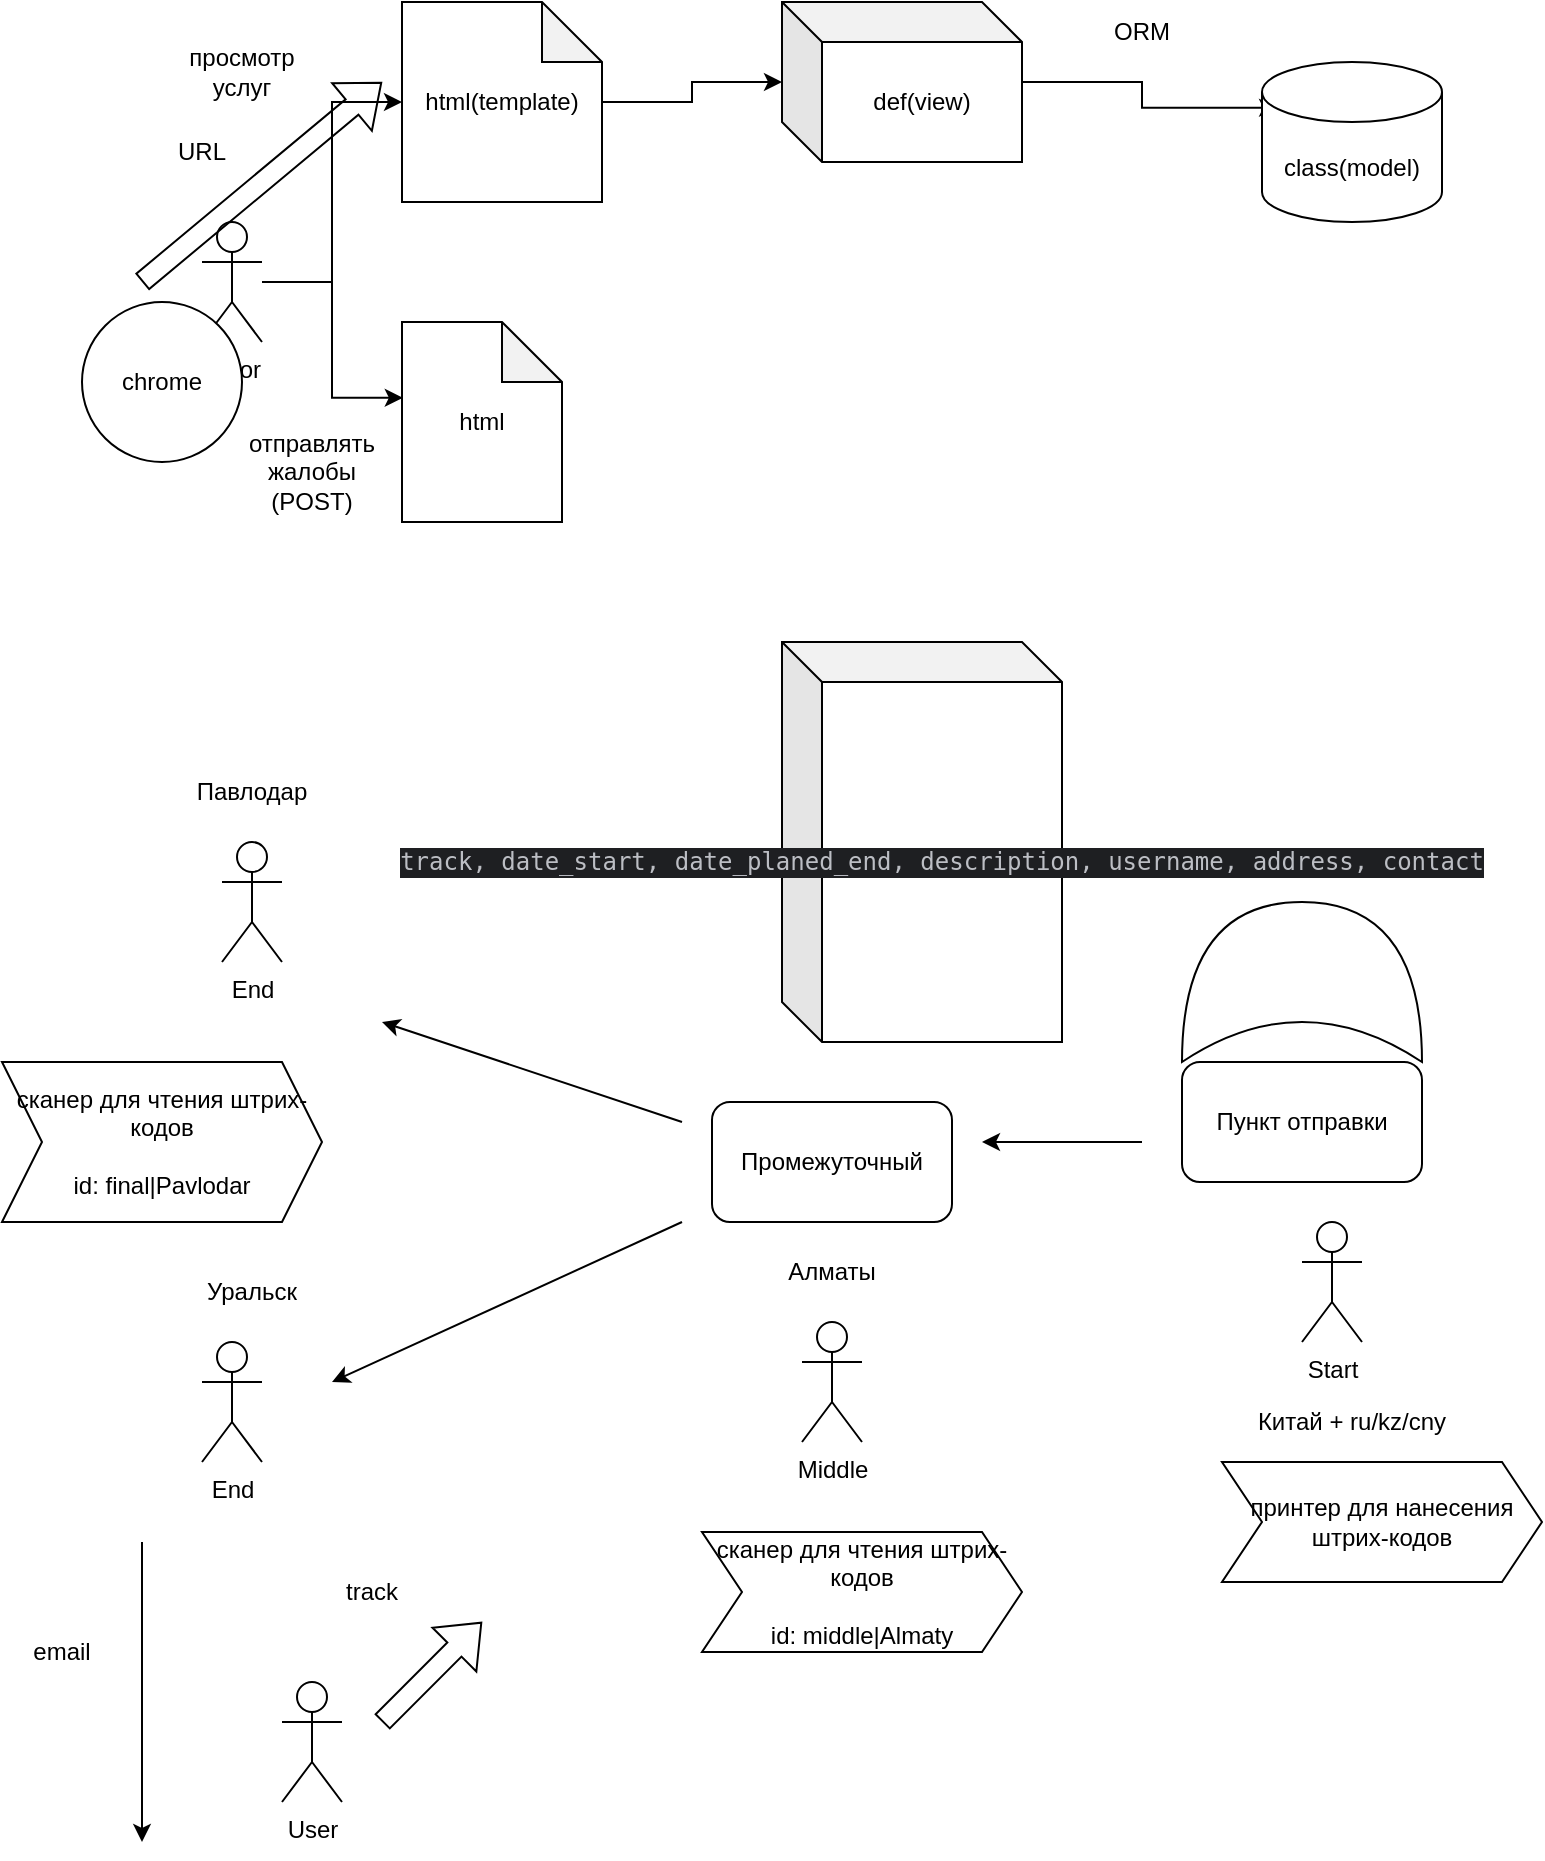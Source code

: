 <mxfile version="21.6.8" type="device">
  <diagram name="Page-1" id="SHPYpJt6w-cRJXV2Z5jG">
    <mxGraphModel dx="1077" dy="594" grid="1" gridSize="10" guides="1" tooltips="1" connect="1" arrows="1" fold="1" page="1" pageScale="1" pageWidth="850" pageHeight="1100" math="0" shadow="0">
      <root>
        <mxCell id="0" />
        <mxCell id="1" parent="0" />
        <mxCell id="NV1-Wkj-HJB_ejk9U_Qw-3" style="edgeStyle=orthogonalEdgeStyle;rounded=0;orthogonalLoop=1;jettySize=auto;html=1;entryX=0;entryY=0.5;entryDx=0;entryDy=0;entryPerimeter=0;" parent="1" source="NV1-Wkj-HJB_ejk9U_Qw-1" target="NV1-Wkj-HJB_ejk9U_Qw-2" edge="1">
          <mxGeometry relative="1" as="geometry" />
        </mxCell>
        <mxCell id="NV1-Wkj-HJB_ejk9U_Qw-7" style="edgeStyle=orthogonalEdgeStyle;rounded=0;orthogonalLoop=1;jettySize=auto;html=1;entryX=0.005;entryY=0.379;entryDx=0;entryDy=0;entryPerimeter=0;" parent="1" source="NV1-Wkj-HJB_ejk9U_Qw-1" target="NV1-Wkj-HJB_ejk9U_Qw-6" edge="1">
          <mxGeometry relative="1" as="geometry" />
        </mxCell>
        <mxCell id="NV1-Wkj-HJB_ejk9U_Qw-1" value="Actor" style="shape=umlActor;verticalLabelPosition=bottom;verticalAlign=top;html=1;outlineConnect=0;" parent="1" vertex="1">
          <mxGeometry x="110" y="280" width="30" height="60" as="geometry" />
        </mxCell>
        <mxCell id="NV1-Wkj-HJB_ejk9U_Qw-9" style="edgeStyle=orthogonalEdgeStyle;rounded=0;orthogonalLoop=1;jettySize=auto;html=1;" parent="1" source="NV1-Wkj-HJB_ejk9U_Qw-2" target="NV1-Wkj-HJB_ejk9U_Qw-8" edge="1">
          <mxGeometry relative="1" as="geometry" />
        </mxCell>
        <mxCell id="NV1-Wkj-HJB_ejk9U_Qw-2" value="html(template)" style="shape=note;whiteSpace=wrap;html=1;backgroundOutline=1;darkOpacity=0.05;" parent="1" vertex="1">
          <mxGeometry x="210" y="170" width="100" height="100" as="geometry" />
        </mxCell>
        <mxCell id="NV1-Wkj-HJB_ejk9U_Qw-4" value="просмотр услуг" style="text;html=1;strokeColor=none;fillColor=none;align=center;verticalAlign=middle;whiteSpace=wrap;rounded=0;" parent="1" vertex="1">
          <mxGeometry x="100" y="190" width="60" height="30" as="geometry" />
        </mxCell>
        <mxCell id="NV1-Wkj-HJB_ejk9U_Qw-5" value="отправлять жалобы (POST)" style="text;html=1;strokeColor=none;fillColor=none;align=center;verticalAlign=middle;whiteSpace=wrap;rounded=0;" parent="1" vertex="1">
          <mxGeometry x="130" y="380" width="70" height="50" as="geometry" />
        </mxCell>
        <mxCell id="NV1-Wkj-HJB_ejk9U_Qw-6" value="html" style="shape=note;whiteSpace=wrap;html=1;backgroundOutline=1;darkOpacity=0.05;" parent="1" vertex="1">
          <mxGeometry x="210" y="330" width="80" height="100" as="geometry" />
        </mxCell>
        <mxCell id="NV1-Wkj-HJB_ejk9U_Qw-11" style="edgeStyle=orthogonalEdgeStyle;rounded=0;orthogonalLoop=1;jettySize=auto;html=1;entryX=0.084;entryY=0.286;entryDx=0;entryDy=0;entryPerimeter=0;" parent="1" source="NV1-Wkj-HJB_ejk9U_Qw-8" target="NV1-Wkj-HJB_ejk9U_Qw-10" edge="1">
          <mxGeometry relative="1" as="geometry" />
        </mxCell>
        <mxCell id="NV1-Wkj-HJB_ejk9U_Qw-8" value="def(view)" style="shape=cube;whiteSpace=wrap;html=1;boundedLbl=1;backgroundOutline=1;darkOpacity=0.05;darkOpacity2=0.1;" parent="1" vertex="1">
          <mxGeometry x="400" y="170" width="120" height="80" as="geometry" />
        </mxCell>
        <mxCell id="NV1-Wkj-HJB_ejk9U_Qw-10" value="class(model)" style="shape=cylinder3;whiteSpace=wrap;html=1;boundedLbl=1;backgroundOutline=1;size=15;" parent="1" vertex="1">
          <mxGeometry x="640" y="200" width="90" height="80" as="geometry" />
        </mxCell>
        <mxCell id="NV1-Wkj-HJB_ejk9U_Qw-12" value="ORM" style="text;html=1;strokeColor=none;fillColor=none;align=center;verticalAlign=middle;whiteSpace=wrap;rounded=0;" parent="1" vertex="1">
          <mxGeometry x="550" y="170" width="60" height="30" as="geometry" />
        </mxCell>
        <mxCell id="NV1-Wkj-HJB_ejk9U_Qw-13" value="chrome" style="ellipse;whiteSpace=wrap;html=1;aspect=fixed;" parent="1" vertex="1">
          <mxGeometry x="50" y="320" width="80" height="80" as="geometry" />
        </mxCell>
        <mxCell id="NV1-Wkj-HJB_ejk9U_Qw-14" value="" style="shape=flexArrow;endArrow=classic;html=1;rounded=0;" parent="1" edge="1">
          <mxGeometry width="50" height="50" relative="1" as="geometry">
            <mxPoint x="80" y="310" as="sourcePoint" />
            <mxPoint x="200" y="210" as="targetPoint" />
          </mxGeometry>
        </mxCell>
        <mxCell id="NV1-Wkj-HJB_ejk9U_Qw-15" value="URL" style="text;html=1;strokeColor=none;fillColor=none;align=center;verticalAlign=middle;whiteSpace=wrap;rounded=0;" parent="1" vertex="1">
          <mxGeometry x="80" y="230" width="60" height="30" as="geometry" />
        </mxCell>
        <mxCell id="wFCSqdACXlwlqVZ5YVNx-1" value="End" style="shape=umlActor;verticalLabelPosition=bottom;verticalAlign=top;html=1;outlineConnect=0;" vertex="1" parent="1">
          <mxGeometry x="110" y="840" width="30" height="60" as="geometry" />
        </mxCell>
        <mxCell id="wFCSqdACXlwlqVZ5YVNx-2" value="Start" style="shape=umlActor;verticalLabelPosition=bottom;verticalAlign=top;html=1;outlineConnect=0;" vertex="1" parent="1">
          <mxGeometry x="660" y="780" width="30" height="60" as="geometry" />
        </mxCell>
        <mxCell id="wFCSqdACXlwlqVZ5YVNx-3" value="Китай + ru/kz/cny" style="text;html=1;strokeColor=none;fillColor=none;align=center;verticalAlign=middle;whiteSpace=wrap;rounded=0;" vertex="1" parent="1">
          <mxGeometry x="630" y="860" width="110" height="40" as="geometry" />
        </mxCell>
        <mxCell id="wFCSqdACXlwlqVZ5YVNx-4" value="Пункт отправки" style="rounded=1;whiteSpace=wrap;html=1;" vertex="1" parent="1">
          <mxGeometry x="600" y="700" width="120" height="60" as="geometry" />
        </mxCell>
        <mxCell id="wFCSqdACXlwlqVZ5YVNx-5" value="" style="shape=xor;whiteSpace=wrap;html=1;rotation=-90;" vertex="1" parent="1">
          <mxGeometry x="620" y="600" width="80" height="120" as="geometry" />
        </mxCell>
        <mxCell id="wFCSqdACXlwlqVZ5YVNx-7" value="Промежуточный" style="rounded=1;whiteSpace=wrap;html=1;" vertex="1" parent="1">
          <mxGeometry x="365" y="720" width="120" height="60" as="geometry" />
        </mxCell>
        <mxCell id="wFCSqdACXlwlqVZ5YVNx-8" value="Алматы" style="text;html=1;strokeColor=none;fillColor=none;align=center;verticalAlign=middle;whiteSpace=wrap;rounded=0;" vertex="1" parent="1">
          <mxGeometry x="395" y="790" width="60" height="30" as="geometry" />
        </mxCell>
        <mxCell id="wFCSqdACXlwlqVZ5YVNx-9" value="End" style="shape=umlActor;verticalLabelPosition=bottom;verticalAlign=top;html=1;outlineConnect=0;" vertex="1" parent="1">
          <mxGeometry x="120" y="590" width="30" height="60" as="geometry" />
        </mxCell>
        <mxCell id="wFCSqdACXlwlqVZ5YVNx-10" value="Уральск" style="text;html=1;strokeColor=none;fillColor=none;align=center;verticalAlign=middle;whiteSpace=wrap;rounded=0;" vertex="1" parent="1">
          <mxGeometry x="105" y="800" width="60" height="30" as="geometry" />
        </mxCell>
        <mxCell id="wFCSqdACXlwlqVZ5YVNx-11" value="Павлодар" style="text;html=1;strokeColor=none;fillColor=none;align=center;verticalAlign=middle;whiteSpace=wrap;rounded=0;" vertex="1" parent="1">
          <mxGeometry x="105" y="550" width="60" height="30" as="geometry" />
        </mxCell>
        <mxCell id="wFCSqdACXlwlqVZ5YVNx-12" value="" style="endArrow=classic;html=1;rounded=0;" edge="1" parent="1">
          <mxGeometry width="50" height="50" relative="1" as="geometry">
            <mxPoint x="580" y="740" as="sourcePoint" />
            <mxPoint x="500" y="740" as="targetPoint" />
          </mxGeometry>
        </mxCell>
        <mxCell id="wFCSqdACXlwlqVZ5YVNx-13" value="" style="endArrow=classic;html=1;rounded=0;" edge="1" parent="1">
          <mxGeometry width="50" height="50" relative="1" as="geometry">
            <mxPoint x="350" y="730" as="sourcePoint" />
            <mxPoint x="200" y="680" as="targetPoint" />
          </mxGeometry>
        </mxCell>
        <mxCell id="wFCSqdACXlwlqVZ5YVNx-14" value="" style="endArrow=classic;html=1;rounded=0;" edge="1" parent="1">
          <mxGeometry width="50" height="50" relative="1" as="geometry">
            <mxPoint x="350" y="780" as="sourcePoint" />
            <mxPoint x="175" y="860" as="targetPoint" />
          </mxGeometry>
        </mxCell>
        <mxCell id="wFCSqdACXlwlqVZ5YVNx-15" value="Middle" style="shape=umlActor;verticalLabelPosition=bottom;verticalAlign=top;html=1;outlineConnect=0;" vertex="1" parent="1">
          <mxGeometry x="410" y="830" width="30" height="60" as="geometry" />
        </mxCell>
        <mxCell id="wFCSqdACXlwlqVZ5YVNx-16" value="User" style="shape=umlActor;verticalLabelPosition=bottom;verticalAlign=top;html=1;outlineConnect=0;" vertex="1" parent="1">
          <mxGeometry x="150" y="1010" width="30" height="60" as="geometry" />
        </mxCell>
        <mxCell id="wFCSqdACXlwlqVZ5YVNx-17" value="" style="shape=flexArrow;endArrow=classic;html=1;rounded=0;" edge="1" parent="1">
          <mxGeometry width="50" height="50" relative="1" as="geometry">
            <mxPoint x="200" y="1030" as="sourcePoint" />
            <mxPoint x="250" y="980" as="targetPoint" />
          </mxGeometry>
        </mxCell>
        <mxCell id="wFCSqdACXlwlqVZ5YVNx-18" value="track" style="text;html=1;strokeColor=none;fillColor=none;align=center;verticalAlign=middle;whiteSpace=wrap;rounded=0;" vertex="1" parent="1">
          <mxGeometry x="165" y="950" width="60" height="30" as="geometry" />
        </mxCell>
        <mxCell id="wFCSqdACXlwlqVZ5YVNx-19" value="" style="endArrow=classic;html=1;rounded=0;" edge="1" parent="1">
          <mxGeometry width="50" height="50" relative="1" as="geometry">
            <mxPoint x="80" y="940" as="sourcePoint" />
            <mxPoint x="80" y="1090" as="targetPoint" />
          </mxGeometry>
        </mxCell>
        <mxCell id="wFCSqdACXlwlqVZ5YVNx-20" value="email" style="text;html=1;strokeColor=none;fillColor=none;align=center;verticalAlign=middle;whiteSpace=wrap;rounded=0;" vertex="1" parent="1">
          <mxGeometry x="10" y="980" width="60" height="30" as="geometry" />
        </mxCell>
        <mxCell id="wFCSqdACXlwlqVZ5YVNx-21" value="&lt;div style=&quot;background-color:#1e1f22;color:#bcbec4&quot;&gt;&lt;pre style=&quot;font-family:&#39;JetBrains Mono&#39;,monospace;font-size:16,5pt;&quot;&gt;track, date_start, date_planed_end, description, username, address, contact&lt;/pre&gt;&lt;/div&gt;" style="shape=cube;whiteSpace=wrap;html=1;boundedLbl=1;backgroundOutline=1;darkOpacity=0.05;darkOpacity2=0.1;" vertex="1" parent="1">
          <mxGeometry x="400" y="490" width="140" height="200" as="geometry" />
        </mxCell>
        <mxCell id="wFCSqdACXlwlqVZ5YVNx-22" value="принтер для нанесения штрих-кодов" style="shape=step;perimeter=stepPerimeter;whiteSpace=wrap;html=1;fixedSize=1;" vertex="1" parent="1">
          <mxGeometry x="620" y="900" width="160" height="60" as="geometry" />
        </mxCell>
        <mxCell id="wFCSqdACXlwlqVZ5YVNx-23" value="сканер для чтения штрих-кодов&lt;br&gt;&lt;br&gt;id: middle|Almaty" style="shape=step;perimeter=stepPerimeter;whiteSpace=wrap;html=1;fixedSize=1;" vertex="1" parent="1">
          <mxGeometry x="360" y="935" width="160" height="60" as="geometry" />
        </mxCell>
        <mxCell id="wFCSqdACXlwlqVZ5YVNx-24" value="сканер для чтения штрих-кодов&lt;br&gt;&lt;br&gt;id: final|Pavlodar" style="shape=step;perimeter=stepPerimeter;whiteSpace=wrap;html=1;fixedSize=1;" vertex="1" parent="1">
          <mxGeometry x="10" y="700" width="160" height="80" as="geometry" />
        </mxCell>
      </root>
    </mxGraphModel>
  </diagram>
</mxfile>
